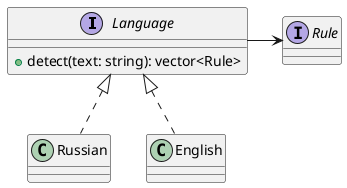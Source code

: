 @startuml

interface Language {
    + detect(text: string): vector<Rule>
}

interface Rule

Language -> Rule

Language <|.. Russian
Language <|.. English

@enduml